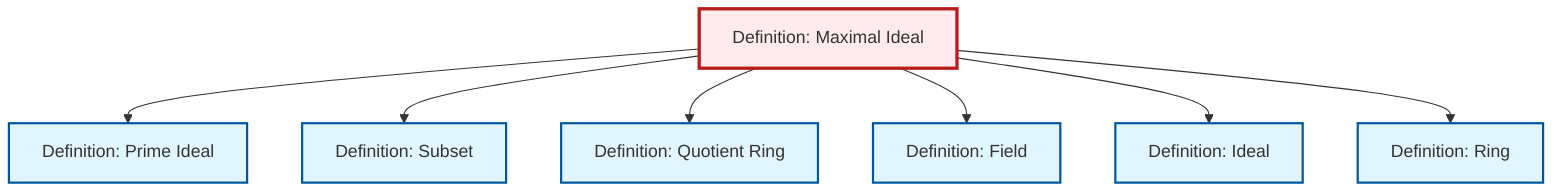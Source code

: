 graph TD
    classDef definition fill:#e1f5fe,stroke:#01579b,stroke-width:2px
    classDef theorem fill:#f3e5f5,stroke:#4a148c,stroke-width:2px
    classDef axiom fill:#fff3e0,stroke:#e65100,stroke-width:2px
    classDef example fill:#e8f5e9,stroke:#1b5e20,stroke-width:2px
    classDef current fill:#ffebee,stroke:#b71c1c,stroke-width:3px
    def-ideal["Definition: Ideal"]:::definition
    def-field["Definition: Field"]:::definition
    def-ring["Definition: Ring"]:::definition
    def-quotient-ring["Definition: Quotient Ring"]:::definition
    def-prime-ideal["Definition: Prime Ideal"]:::definition
    def-subset["Definition: Subset"]:::definition
    def-maximal-ideal["Definition: Maximal Ideal"]:::definition
    def-maximal-ideal --> def-prime-ideal
    def-maximal-ideal --> def-subset
    def-maximal-ideal --> def-quotient-ring
    def-maximal-ideal --> def-field
    def-maximal-ideal --> def-ideal
    def-maximal-ideal --> def-ring
    class def-maximal-ideal current